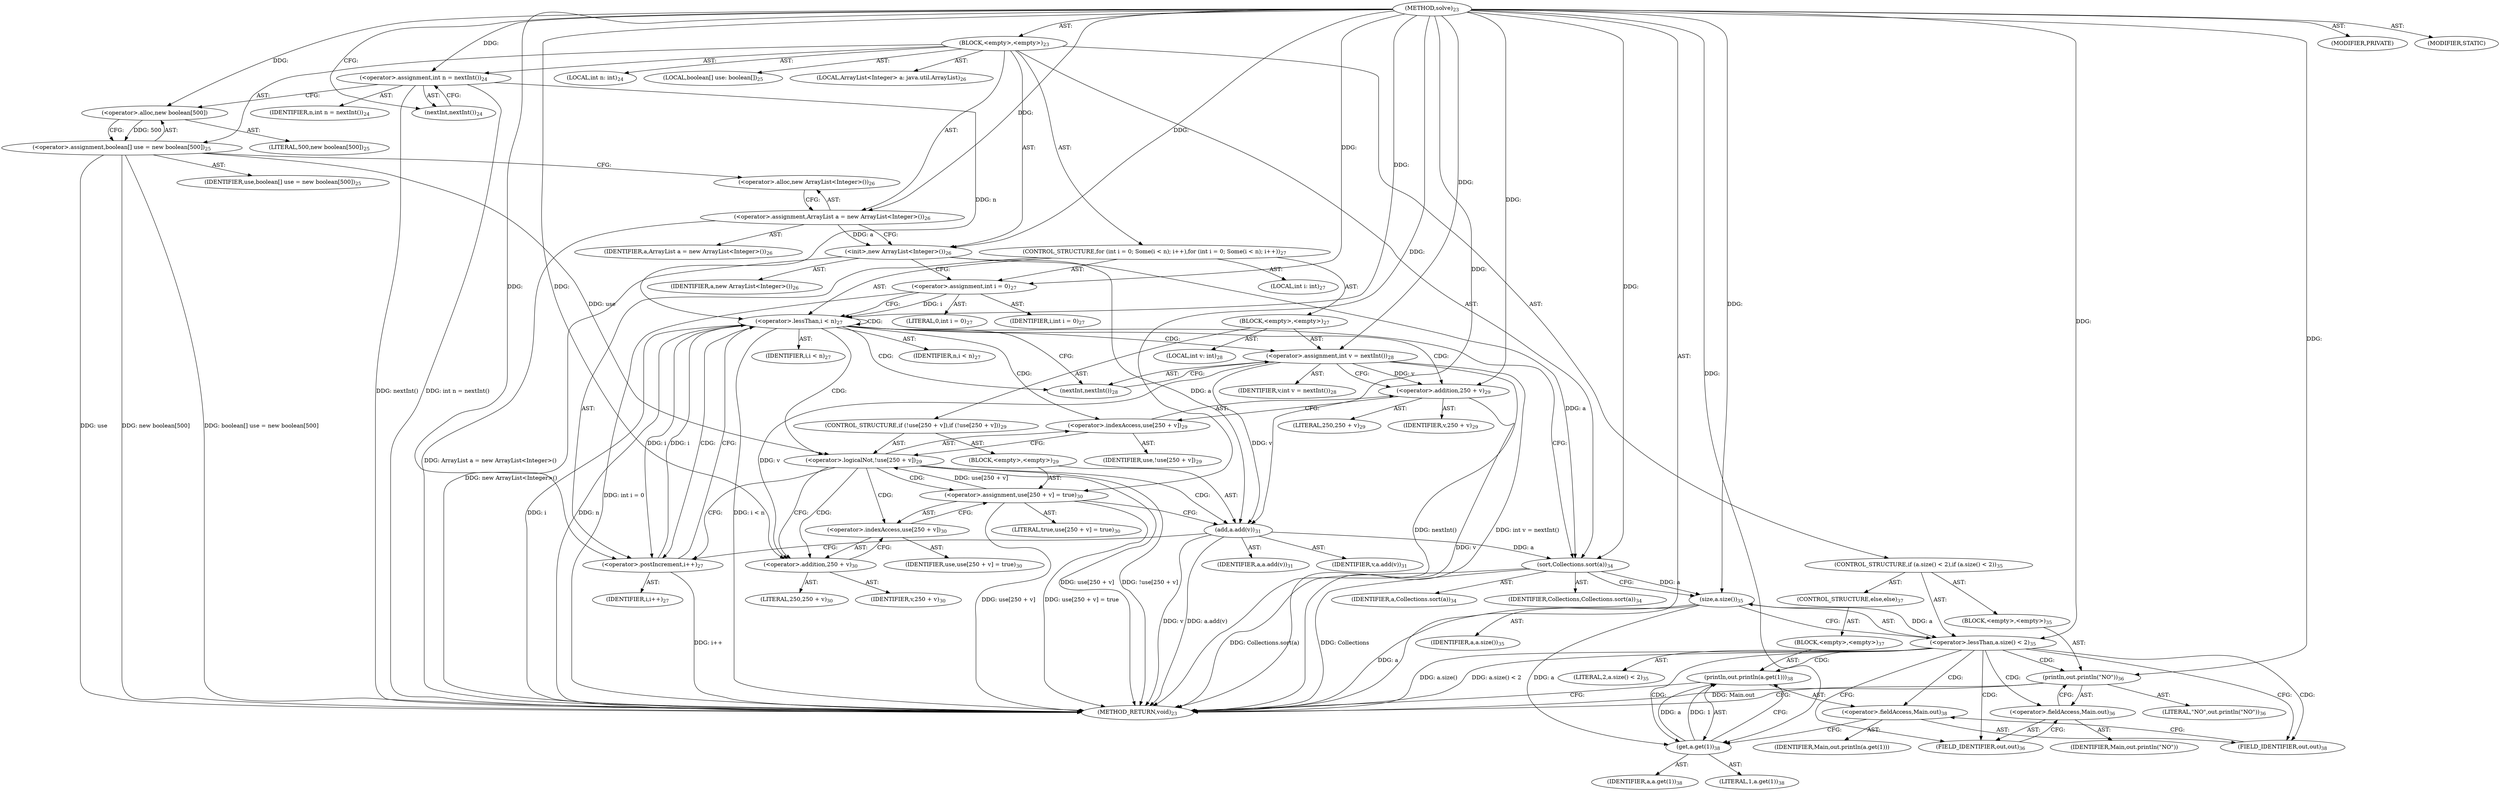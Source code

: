 digraph "solve" {  
"69" [label = <(METHOD,solve)<SUB>23</SUB>> ]
"70" [label = <(BLOCK,&lt;empty&gt;,&lt;empty&gt;)<SUB>23</SUB>> ]
"71" [label = <(LOCAL,int n: int)<SUB>24</SUB>> ]
"72" [label = <(&lt;operator&gt;.assignment,int n = nextInt())<SUB>24</SUB>> ]
"73" [label = <(IDENTIFIER,n,int n = nextInt())<SUB>24</SUB>> ]
"74" [label = <(nextInt,nextInt())<SUB>24</SUB>> ]
"75" [label = <(LOCAL,boolean[] use: boolean[])<SUB>25</SUB>> ]
"76" [label = <(&lt;operator&gt;.assignment,boolean[] use = new boolean[500])<SUB>25</SUB>> ]
"77" [label = <(IDENTIFIER,use,boolean[] use = new boolean[500])<SUB>25</SUB>> ]
"78" [label = <(&lt;operator&gt;.alloc,new boolean[500])> ]
"79" [label = <(LITERAL,500,new boolean[500])<SUB>25</SUB>> ]
"4" [label = <(LOCAL,ArrayList&lt;Integer&gt; a: java.util.ArrayList)<SUB>26</SUB>> ]
"80" [label = <(&lt;operator&gt;.assignment,ArrayList a = new ArrayList&lt;Integer&gt;())<SUB>26</SUB>> ]
"81" [label = <(IDENTIFIER,a,ArrayList a = new ArrayList&lt;Integer&gt;())<SUB>26</SUB>> ]
"82" [label = <(&lt;operator&gt;.alloc,new ArrayList&lt;Integer&gt;())<SUB>26</SUB>> ]
"83" [label = <(&lt;init&gt;,new ArrayList&lt;Integer&gt;())<SUB>26</SUB>> ]
"3" [label = <(IDENTIFIER,a,new ArrayList&lt;Integer&gt;())<SUB>26</SUB>> ]
"84" [label = <(CONTROL_STRUCTURE,for (int i = 0; Some(i &lt; n); i++),for (int i = 0; Some(i &lt; n); i++))<SUB>27</SUB>> ]
"85" [label = <(LOCAL,int i: int)<SUB>27</SUB>> ]
"86" [label = <(&lt;operator&gt;.assignment,int i = 0)<SUB>27</SUB>> ]
"87" [label = <(IDENTIFIER,i,int i = 0)<SUB>27</SUB>> ]
"88" [label = <(LITERAL,0,int i = 0)<SUB>27</SUB>> ]
"89" [label = <(&lt;operator&gt;.lessThan,i &lt; n)<SUB>27</SUB>> ]
"90" [label = <(IDENTIFIER,i,i &lt; n)<SUB>27</SUB>> ]
"91" [label = <(IDENTIFIER,n,i &lt; n)<SUB>27</SUB>> ]
"92" [label = <(&lt;operator&gt;.postIncrement,i++)<SUB>27</SUB>> ]
"93" [label = <(IDENTIFIER,i,i++)<SUB>27</SUB>> ]
"94" [label = <(BLOCK,&lt;empty&gt;,&lt;empty&gt;)<SUB>27</SUB>> ]
"95" [label = <(LOCAL,int v: int)<SUB>28</SUB>> ]
"96" [label = <(&lt;operator&gt;.assignment,int v = nextInt())<SUB>28</SUB>> ]
"97" [label = <(IDENTIFIER,v,int v = nextInt())<SUB>28</SUB>> ]
"98" [label = <(nextInt,nextInt())<SUB>28</SUB>> ]
"99" [label = <(CONTROL_STRUCTURE,if (!use[250 + v]),if (!use[250 + v]))<SUB>29</SUB>> ]
"100" [label = <(&lt;operator&gt;.logicalNot,!use[250 + v])<SUB>29</SUB>> ]
"101" [label = <(&lt;operator&gt;.indexAccess,use[250 + v])<SUB>29</SUB>> ]
"102" [label = <(IDENTIFIER,use,!use[250 + v])<SUB>29</SUB>> ]
"103" [label = <(&lt;operator&gt;.addition,250 + v)<SUB>29</SUB>> ]
"104" [label = <(LITERAL,250,250 + v)<SUB>29</SUB>> ]
"105" [label = <(IDENTIFIER,v,250 + v)<SUB>29</SUB>> ]
"106" [label = <(BLOCK,&lt;empty&gt;,&lt;empty&gt;)<SUB>29</SUB>> ]
"107" [label = <(&lt;operator&gt;.assignment,use[250 + v] = true)<SUB>30</SUB>> ]
"108" [label = <(&lt;operator&gt;.indexAccess,use[250 + v])<SUB>30</SUB>> ]
"109" [label = <(IDENTIFIER,use,use[250 + v] = true)<SUB>30</SUB>> ]
"110" [label = <(&lt;operator&gt;.addition,250 + v)<SUB>30</SUB>> ]
"111" [label = <(LITERAL,250,250 + v)<SUB>30</SUB>> ]
"112" [label = <(IDENTIFIER,v,250 + v)<SUB>30</SUB>> ]
"113" [label = <(LITERAL,true,use[250 + v] = true)<SUB>30</SUB>> ]
"114" [label = <(add,a.add(v))<SUB>31</SUB>> ]
"115" [label = <(IDENTIFIER,a,a.add(v))<SUB>31</SUB>> ]
"116" [label = <(IDENTIFIER,v,a.add(v))<SUB>31</SUB>> ]
"117" [label = <(sort,Collections.sort(a))<SUB>34</SUB>> ]
"118" [label = <(IDENTIFIER,Collections,Collections.sort(a))<SUB>34</SUB>> ]
"119" [label = <(IDENTIFIER,a,Collections.sort(a))<SUB>34</SUB>> ]
"120" [label = <(CONTROL_STRUCTURE,if (a.size() &lt; 2),if (a.size() &lt; 2))<SUB>35</SUB>> ]
"121" [label = <(&lt;operator&gt;.lessThan,a.size() &lt; 2)<SUB>35</SUB>> ]
"122" [label = <(size,a.size())<SUB>35</SUB>> ]
"123" [label = <(IDENTIFIER,a,a.size())<SUB>35</SUB>> ]
"124" [label = <(LITERAL,2,a.size() &lt; 2)<SUB>35</SUB>> ]
"125" [label = <(BLOCK,&lt;empty&gt;,&lt;empty&gt;)<SUB>35</SUB>> ]
"126" [label = <(println,out.println(&quot;NO&quot;))<SUB>36</SUB>> ]
"127" [label = <(&lt;operator&gt;.fieldAccess,Main.out)<SUB>36</SUB>> ]
"128" [label = <(IDENTIFIER,Main,out.println(&quot;NO&quot;))> ]
"129" [label = <(FIELD_IDENTIFIER,out,out)<SUB>36</SUB>> ]
"130" [label = <(LITERAL,&quot;NO&quot;,out.println(&quot;NO&quot;))<SUB>36</SUB>> ]
"131" [label = <(CONTROL_STRUCTURE,else,else)<SUB>37</SUB>> ]
"132" [label = <(BLOCK,&lt;empty&gt;,&lt;empty&gt;)<SUB>37</SUB>> ]
"133" [label = <(println,out.println(a.get(1)))<SUB>38</SUB>> ]
"134" [label = <(&lt;operator&gt;.fieldAccess,Main.out)<SUB>38</SUB>> ]
"135" [label = <(IDENTIFIER,Main,out.println(a.get(1)))> ]
"136" [label = <(FIELD_IDENTIFIER,out,out)<SUB>38</SUB>> ]
"137" [label = <(get,a.get(1))<SUB>38</SUB>> ]
"138" [label = <(IDENTIFIER,a,a.get(1))<SUB>38</SUB>> ]
"139" [label = <(LITERAL,1,a.get(1))<SUB>38</SUB>> ]
"140" [label = <(MODIFIER,PRIVATE)> ]
"141" [label = <(MODIFIER,STATIC)> ]
"142" [label = <(METHOD_RETURN,void)<SUB>23</SUB>> ]
  "69" -> "70"  [ label = "AST: "] 
  "69" -> "140"  [ label = "AST: "] 
  "69" -> "141"  [ label = "AST: "] 
  "69" -> "142"  [ label = "AST: "] 
  "70" -> "71"  [ label = "AST: "] 
  "70" -> "72"  [ label = "AST: "] 
  "70" -> "75"  [ label = "AST: "] 
  "70" -> "76"  [ label = "AST: "] 
  "70" -> "4"  [ label = "AST: "] 
  "70" -> "80"  [ label = "AST: "] 
  "70" -> "83"  [ label = "AST: "] 
  "70" -> "84"  [ label = "AST: "] 
  "70" -> "117"  [ label = "AST: "] 
  "70" -> "120"  [ label = "AST: "] 
  "72" -> "73"  [ label = "AST: "] 
  "72" -> "74"  [ label = "AST: "] 
  "76" -> "77"  [ label = "AST: "] 
  "76" -> "78"  [ label = "AST: "] 
  "78" -> "79"  [ label = "AST: "] 
  "80" -> "81"  [ label = "AST: "] 
  "80" -> "82"  [ label = "AST: "] 
  "83" -> "3"  [ label = "AST: "] 
  "84" -> "85"  [ label = "AST: "] 
  "84" -> "86"  [ label = "AST: "] 
  "84" -> "89"  [ label = "AST: "] 
  "84" -> "92"  [ label = "AST: "] 
  "84" -> "94"  [ label = "AST: "] 
  "86" -> "87"  [ label = "AST: "] 
  "86" -> "88"  [ label = "AST: "] 
  "89" -> "90"  [ label = "AST: "] 
  "89" -> "91"  [ label = "AST: "] 
  "92" -> "93"  [ label = "AST: "] 
  "94" -> "95"  [ label = "AST: "] 
  "94" -> "96"  [ label = "AST: "] 
  "94" -> "99"  [ label = "AST: "] 
  "96" -> "97"  [ label = "AST: "] 
  "96" -> "98"  [ label = "AST: "] 
  "99" -> "100"  [ label = "AST: "] 
  "99" -> "106"  [ label = "AST: "] 
  "100" -> "101"  [ label = "AST: "] 
  "101" -> "102"  [ label = "AST: "] 
  "101" -> "103"  [ label = "AST: "] 
  "103" -> "104"  [ label = "AST: "] 
  "103" -> "105"  [ label = "AST: "] 
  "106" -> "107"  [ label = "AST: "] 
  "106" -> "114"  [ label = "AST: "] 
  "107" -> "108"  [ label = "AST: "] 
  "107" -> "113"  [ label = "AST: "] 
  "108" -> "109"  [ label = "AST: "] 
  "108" -> "110"  [ label = "AST: "] 
  "110" -> "111"  [ label = "AST: "] 
  "110" -> "112"  [ label = "AST: "] 
  "114" -> "115"  [ label = "AST: "] 
  "114" -> "116"  [ label = "AST: "] 
  "117" -> "118"  [ label = "AST: "] 
  "117" -> "119"  [ label = "AST: "] 
  "120" -> "121"  [ label = "AST: "] 
  "120" -> "125"  [ label = "AST: "] 
  "120" -> "131"  [ label = "AST: "] 
  "121" -> "122"  [ label = "AST: "] 
  "121" -> "124"  [ label = "AST: "] 
  "122" -> "123"  [ label = "AST: "] 
  "125" -> "126"  [ label = "AST: "] 
  "126" -> "127"  [ label = "AST: "] 
  "126" -> "130"  [ label = "AST: "] 
  "127" -> "128"  [ label = "AST: "] 
  "127" -> "129"  [ label = "AST: "] 
  "131" -> "132"  [ label = "AST: "] 
  "132" -> "133"  [ label = "AST: "] 
  "133" -> "134"  [ label = "AST: "] 
  "133" -> "137"  [ label = "AST: "] 
  "134" -> "135"  [ label = "AST: "] 
  "134" -> "136"  [ label = "AST: "] 
  "137" -> "138"  [ label = "AST: "] 
  "137" -> "139"  [ label = "AST: "] 
  "72" -> "78"  [ label = "CFG: "] 
  "76" -> "82"  [ label = "CFG: "] 
  "80" -> "83"  [ label = "CFG: "] 
  "83" -> "86"  [ label = "CFG: "] 
  "117" -> "122"  [ label = "CFG: "] 
  "74" -> "72"  [ label = "CFG: "] 
  "78" -> "76"  [ label = "CFG: "] 
  "82" -> "80"  [ label = "CFG: "] 
  "86" -> "89"  [ label = "CFG: "] 
  "89" -> "98"  [ label = "CFG: "] 
  "89" -> "117"  [ label = "CFG: "] 
  "92" -> "89"  [ label = "CFG: "] 
  "121" -> "129"  [ label = "CFG: "] 
  "121" -> "136"  [ label = "CFG: "] 
  "96" -> "103"  [ label = "CFG: "] 
  "122" -> "121"  [ label = "CFG: "] 
  "126" -> "142"  [ label = "CFG: "] 
  "98" -> "96"  [ label = "CFG: "] 
  "100" -> "110"  [ label = "CFG: "] 
  "100" -> "92"  [ label = "CFG: "] 
  "127" -> "126"  [ label = "CFG: "] 
  "133" -> "142"  [ label = "CFG: "] 
  "101" -> "100"  [ label = "CFG: "] 
  "107" -> "114"  [ label = "CFG: "] 
  "114" -> "92"  [ label = "CFG: "] 
  "129" -> "127"  [ label = "CFG: "] 
  "134" -> "137"  [ label = "CFG: "] 
  "137" -> "133"  [ label = "CFG: "] 
  "103" -> "101"  [ label = "CFG: "] 
  "108" -> "107"  [ label = "CFG: "] 
  "136" -> "134"  [ label = "CFG: "] 
  "110" -> "108"  [ label = "CFG: "] 
  "69" -> "74"  [ label = "CFG: "] 
  "72" -> "142"  [ label = "DDG: nextInt()"] 
  "72" -> "142"  [ label = "DDG: int n = nextInt()"] 
  "76" -> "142"  [ label = "DDG: use"] 
  "76" -> "142"  [ label = "DDG: new boolean[500]"] 
  "76" -> "142"  [ label = "DDG: boolean[] use = new boolean[500]"] 
  "80" -> "142"  [ label = "DDG: ArrayList a = new ArrayList&lt;Integer&gt;()"] 
  "83" -> "142"  [ label = "DDG: new ArrayList&lt;Integer&gt;()"] 
  "86" -> "142"  [ label = "DDG: int i = 0"] 
  "89" -> "142"  [ label = "DDG: i"] 
  "89" -> "142"  [ label = "DDG: n"] 
  "89" -> "142"  [ label = "DDG: i &lt; n"] 
  "117" -> "142"  [ label = "DDG: Collections.sort(a)"] 
  "122" -> "142"  [ label = "DDG: a"] 
  "121" -> "142"  [ label = "DDG: a.size()"] 
  "121" -> "142"  [ label = "DDG: a.size() &lt; 2"] 
  "126" -> "142"  [ label = "DDG: Main.out"] 
  "96" -> "142"  [ label = "DDG: nextInt()"] 
  "96" -> "142"  [ label = "DDG: int v = nextInt()"] 
  "103" -> "142"  [ label = "DDG: v"] 
  "100" -> "142"  [ label = "DDG: use[250 + v]"] 
  "100" -> "142"  [ label = "DDG: !use[250 + v]"] 
  "107" -> "142"  [ label = "DDG: use[250 + v]"] 
  "107" -> "142"  [ label = "DDG: use[250 + v] = true"] 
  "114" -> "142"  [ label = "DDG: v"] 
  "114" -> "142"  [ label = "DDG: a.add(v)"] 
  "92" -> "142"  [ label = "DDG: i++"] 
  "117" -> "142"  [ label = "DDG: Collections"] 
  "69" -> "72"  [ label = "DDG: "] 
  "78" -> "76"  [ label = "DDG: 500"] 
  "69" -> "80"  [ label = "DDG: "] 
  "80" -> "83"  [ label = "DDG: a"] 
  "69" -> "83"  [ label = "DDG: "] 
  "69" -> "86"  [ label = "DDG: "] 
  "69" -> "117"  [ label = "DDG: "] 
  "83" -> "117"  [ label = "DDG: a"] 
  "114" -> "117"  [ label = "DDG: a"] 
  "69" -> "78"  [ label = "DDG: "] 
  "86" -> "89"  [ label = "DDG: i"] 
  "92" -> "89"  [ label = "DDG: i"] 
  "69" -> "89"  [ label = "DDG: "] 
  "72" -> "89"  [ label = "DDG: n"] 
  "89" -> "92"  [ label = "DDG: i"] 
  "69" -> "92"  [ label = "DDG: "] 
  "69" -> "96"  [ label = "DDG: "] 
  "122" -> "121"  [ label = "DDG: a"] 
  "69" -> "121"  [ label = "DDG: "] 
  "117" -> "122"  [ label = "DDG: a"] 
  "69" -> "122"  [ label = "DDG: "] 
  "69" -> "126"  [ label = "DDG: "] 
  "76" -> "100"  [ label = "DDG: use"] 
  "107" -> "100"  [ label = "DDG: use[250 + v]"] 
  "69" -> "107"  [ label = "DDG: "] 
  "137" -> "133"  [ label = "DDG: a"] 
  "137" -> "133"  [ label = "DDG: 1"] 
  "83" -> "114"  [ label = "DDG: a"] 
  "69" -> "114"  [ label = "DDG: "] 
  "96" -> "114"  [ label = "DDG: v"] 
  "122" -> "137"  [ label = "DDG: a"] 
  "69" -> "137"  [ label = "DDG: "] 
  "69" -> "103"  [ label = "DDG: "] 
  "96" -> "103"  [ label = "DDG: v"] 
  "69" -> "110"  [ label = "DDG: "] 
  "96" -> "110"  [ label = "DDG: v"] 
  "89" -> "96"  [ label = "CDG: "] 
  "89" -> "89"  [ label = "CDG: "] 
  "89" -> "98"  [ label = "CDG: "] 
  "89" -> "100"  [ label = "CDG: "] 
  "89" -> "103"  [ label = "CDG: "] 
  "89" -> "92"  [ label = "CDG: "] 
  "89" -> "101"  [ label = "CDG: "] 
  "121" -> "136"  [ label = "CDG: "] 
  "121" -> "127"  [ label = "CDG: "] 
  "121" -> "129"  [ label = "CDG: "] 
  "121" -> "134"  [ label = "CDG: "] 
  "121" -> "126"  [ label = "CDG: "] 
  "121" -> "133"  [ label = "CDG: "] 
  "121" -> "137"  [ label = "CDG: "] 
  "100" -> "107"  [ label = "CDG: "] 
  "100" -> "114"  [ label = "CDG: "] 
  "100" -> "110"  [ label = "CDG: "] 
  "100" -> "108"  [ label = "CDG: "] 
}
